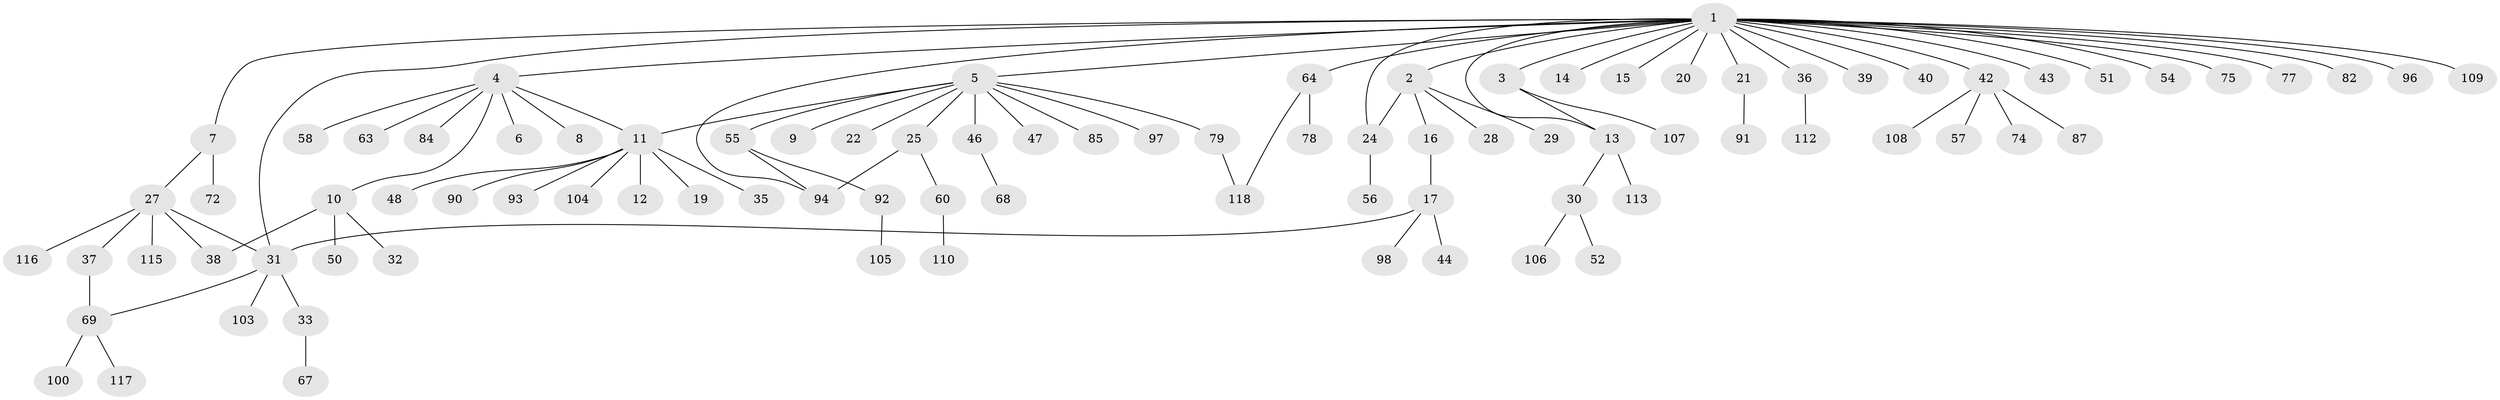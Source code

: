 // original degree distribution, {27: 0.00847457627118644, 6: 0.025423728813559324, 3: 0.09322033898305085, 7: 0.01694915254237288, 1: 0.5847457627118644, 4: 0.06779661016949153, 2: 0.1694915254237288, 10: 0.00847457627118644, 5: 0.025423728813559324}
// Generated by graph-tools (version 1.1) at 2025/11/02/27/25 16:11:09]
// undirected, 89 vertices, 98 edges
graph export_dot {
graph [start="1"]
  node [color=gray90,style=filled];
  1 [super="+49"];
  2 [super="+61"];
  3 [super="+62"];
  4 [super="+41"];
  5 [super="+18"];
  6;
  7 [super="+83"];
  8 [super="+65"];
  9;
  10 [super="+26"];
  11 [super="+59"];
  12;
  13 [super="+23"];
  14;
  15;
  16;
  17 [super="+81"];
  19;
  20;
  21;
  22;
  24 [super="+45"];
  25 [super="+76"];
  27 [super="+102"];
  28;
  29 [super="+101"];
  30;
  31 [super="+34"];
  32;
  33 [super="+99"];
  35;
  36 [super="+73"];
  37 [super="+111"];
  38;
  39;
  40;
  42 [super="+53"];
  43 [super="+89"];
  44;
  46 [super="+70"];
  47;
  48;
  50;
  51;
  52 [super="+71"];
  54;
  55 [super="+80"];
  56;
  57;
  58;
  60;
  63;
  64 [super="+66"];
  67;
  68 [super="+95"];
  69 [super="+86"];
  72;
  74;
  75;
  77;
  78 [super="+88"];
  79;
  82;
  84;
  85;
  87;
  90;
  91;
  92 [super="+114"];
  93;
  94;
  96;
  97;
  98;
  100;
  103;
  104;
  105;
  106;
  107;
  108;
  109;
  110;
  112;
  113;
  115;
  116;
  117;
  118;
  1 -- 2;
  1 -- 3;
  1 -- 4;
  1 -- 5;
  1 -- 7;
  1 -- 13;
  1 -- 14;
  1 -- 15;
  1 -- 20;
  1 -- 21;
  1 -- 24;
  1 -- 31;
  1 -- 36;
  1 -- 39;
  1 -- 40;
  1 -- 42;
  1 -- 43;
  1 -- 51;
  1 -- 54;
  1 -- 64;
  1 -- 75;
  1 -- 77;
  1 -- 82;
  1 -- 94;
  1 -- 96;
  1 -- 109;
  2 -- 16;
  2 -- 24;
  2 -- 28;
  2 -- 29;
  3 -- 107;
  3 -- 13;
  4 -- 6;
  4 -- 8;
  4 -- 10;
  4 -- 11;
  4 -- 58;
  4 -- 63;
  4 -- 84;
  5 -- 9;
  5 -- 11;
  5 -- 46;
  5 -- 47;
  5 -- 85;
  5 -- 97;
  5 -- 22;
  5 -- 55;
  5 -- 25;
  5 -- 79;
  7 -- 27;
  7 -- 72;
  10 -- 38;
  10 -- 50;
  10 -- 32;
  11 -- 12;
  11 -- 19;
  11 -- 35;
  11 -- 48;
  11 -- 90;
  11 -- 93;
  11 -- 104;
  13 -- 113;
  13 -- 30;
  16 -- 17;
  17 -- 44;
  17 -- 98;
  17 -- 31;
  21 -- 91;
  24 -- 56;
  25 -- 60;
  25 -- 94;
  27 -- 37;
  27 -- 38;
  27 -- 115;
  27 -- 116;
  27 -- 31;
  30 -- 52;
  30 -- 106;
  31 -- 33;
  31 -- 69;
  31 -- 103;
  33 -- 67;
  36 -- 112;
  37 -- 69 [weight=2];
  42 -- 74;
  42 -- 87;
  42 -- 108;
  42 -- 57;
  46 -- 68;
  55 -- 92;
  55 -- 94;
  60 -- 110;
  64 -- 78;
  64 -- 118;
  69 -- 100;
  69 -- 117;
  79 -- 118;
  92 -- 105;
}
